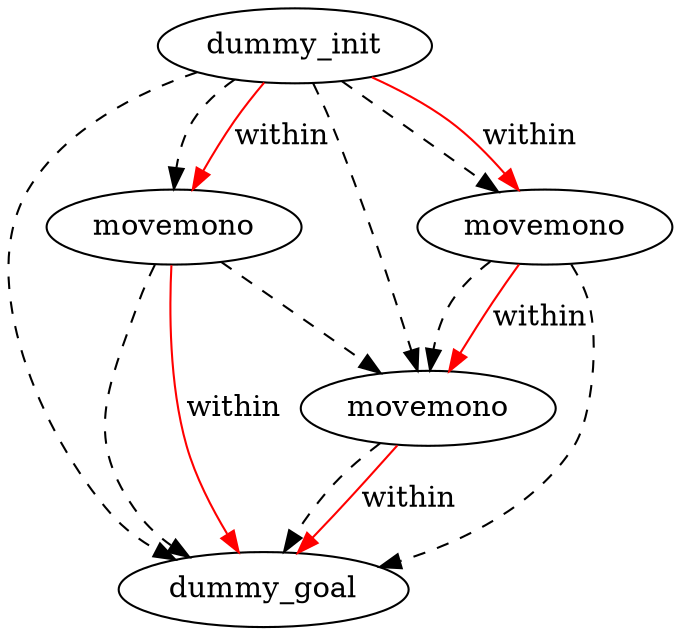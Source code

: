 digraph {
	"cc48e730-b94b-428d-f3fa-0bef58ef1640" [label=dummy_init]
	"e7afb1ef-a459-3a16-7662-9b28c90360db" [label=dummy_goal]
	"36811afc-7b40-3586-d997-26f05d3ae178" [label=movemono]
	"77b73f4f-6e96-d617-6da3-464ff217589a" [label=movemono]
	"78f55528-530b-ff95-67e8-bd8a309e7c75" [label=movemono]
	"36811afc-7b40-3586-d997-26f05d3ae178" -> "77b73f4f-6e96-d617-6da3-464ff217589a" [color=black style=dashed]
	"78f55528-530b-ff95-67e8-bd8a309e7c75" -> "77b73f4f-6e96-d617-6da3-464ff217589a" [color=black style=dashed]
	"cc48e730-b94b-428d-f3fa-0bef58ef1640" -> "e7afb1ef-a459-3a16-7662-9b28c90360db" [color=black style=dashed]
	"cc48e730-b94b-428d-f3fa-0bef58ef1640" -> "36811afc-7b40-3586-d997-26f05d3ae178" [color=black style=dashed]
	"cc48e730-b94b-428d-f3fa-0bef58ef1640" -> "78f55528-530b-ff95-67e8-bd8a309e7c75" [color=black style=dashed]
	"77b73f4f-6e96-d617-6da3-464ff217589a" -> "e7afb1ef-a459-3a16-7662-9b28c90360db" [color=black style=dashed]
	"78f55528-530b-ff95-67e8-bd8a309e7c75" -> "e7afb1ef-a459-3a16-7662-9b28c90360db" [color=black style=dashed]
	"36811afc-7b40-3586-d997-26f05d3ae178" -> "e7afb1ef-a459-3a16-7662-9b28c90360db" [color=black style=dashed]
	"cc48e730-b94b-428d-f3fa-0bef58ef1640" -> "77b73f4f-6e96-d617-6da3-464ff217589a" [color=black style=dashed]
	"cc48e730-b94b-428d-f3fa-0bef58ef1640" -> "78f55528-530b-ff95-67e8-bd8a309e7c75" [label=within color=red]
	"78f55528-530b-ff95-67e8-bd8a309e7c75" -> "77b73f4f-6e96-d617-6da3-464ff217589a" [label=within color=red]
	"36811afc-7b40-3586-d997-26f05d3ae178" -> "e7afb1ef-a459-3a16-7662-9b28c90360db" [label=within color=red]
	"cc48e730-b94b-428d-f3fa-0bef58ef1640" -> "36811afc-7b40-3586-d997-26f05d3ae178" [label=within color=red]
	"77b73f4f-6e96-d617-6da3-464ff217589a" -> "e7afb1ef-a459-3a16-7662-9b28c90360db" [label=within color=red]
}
